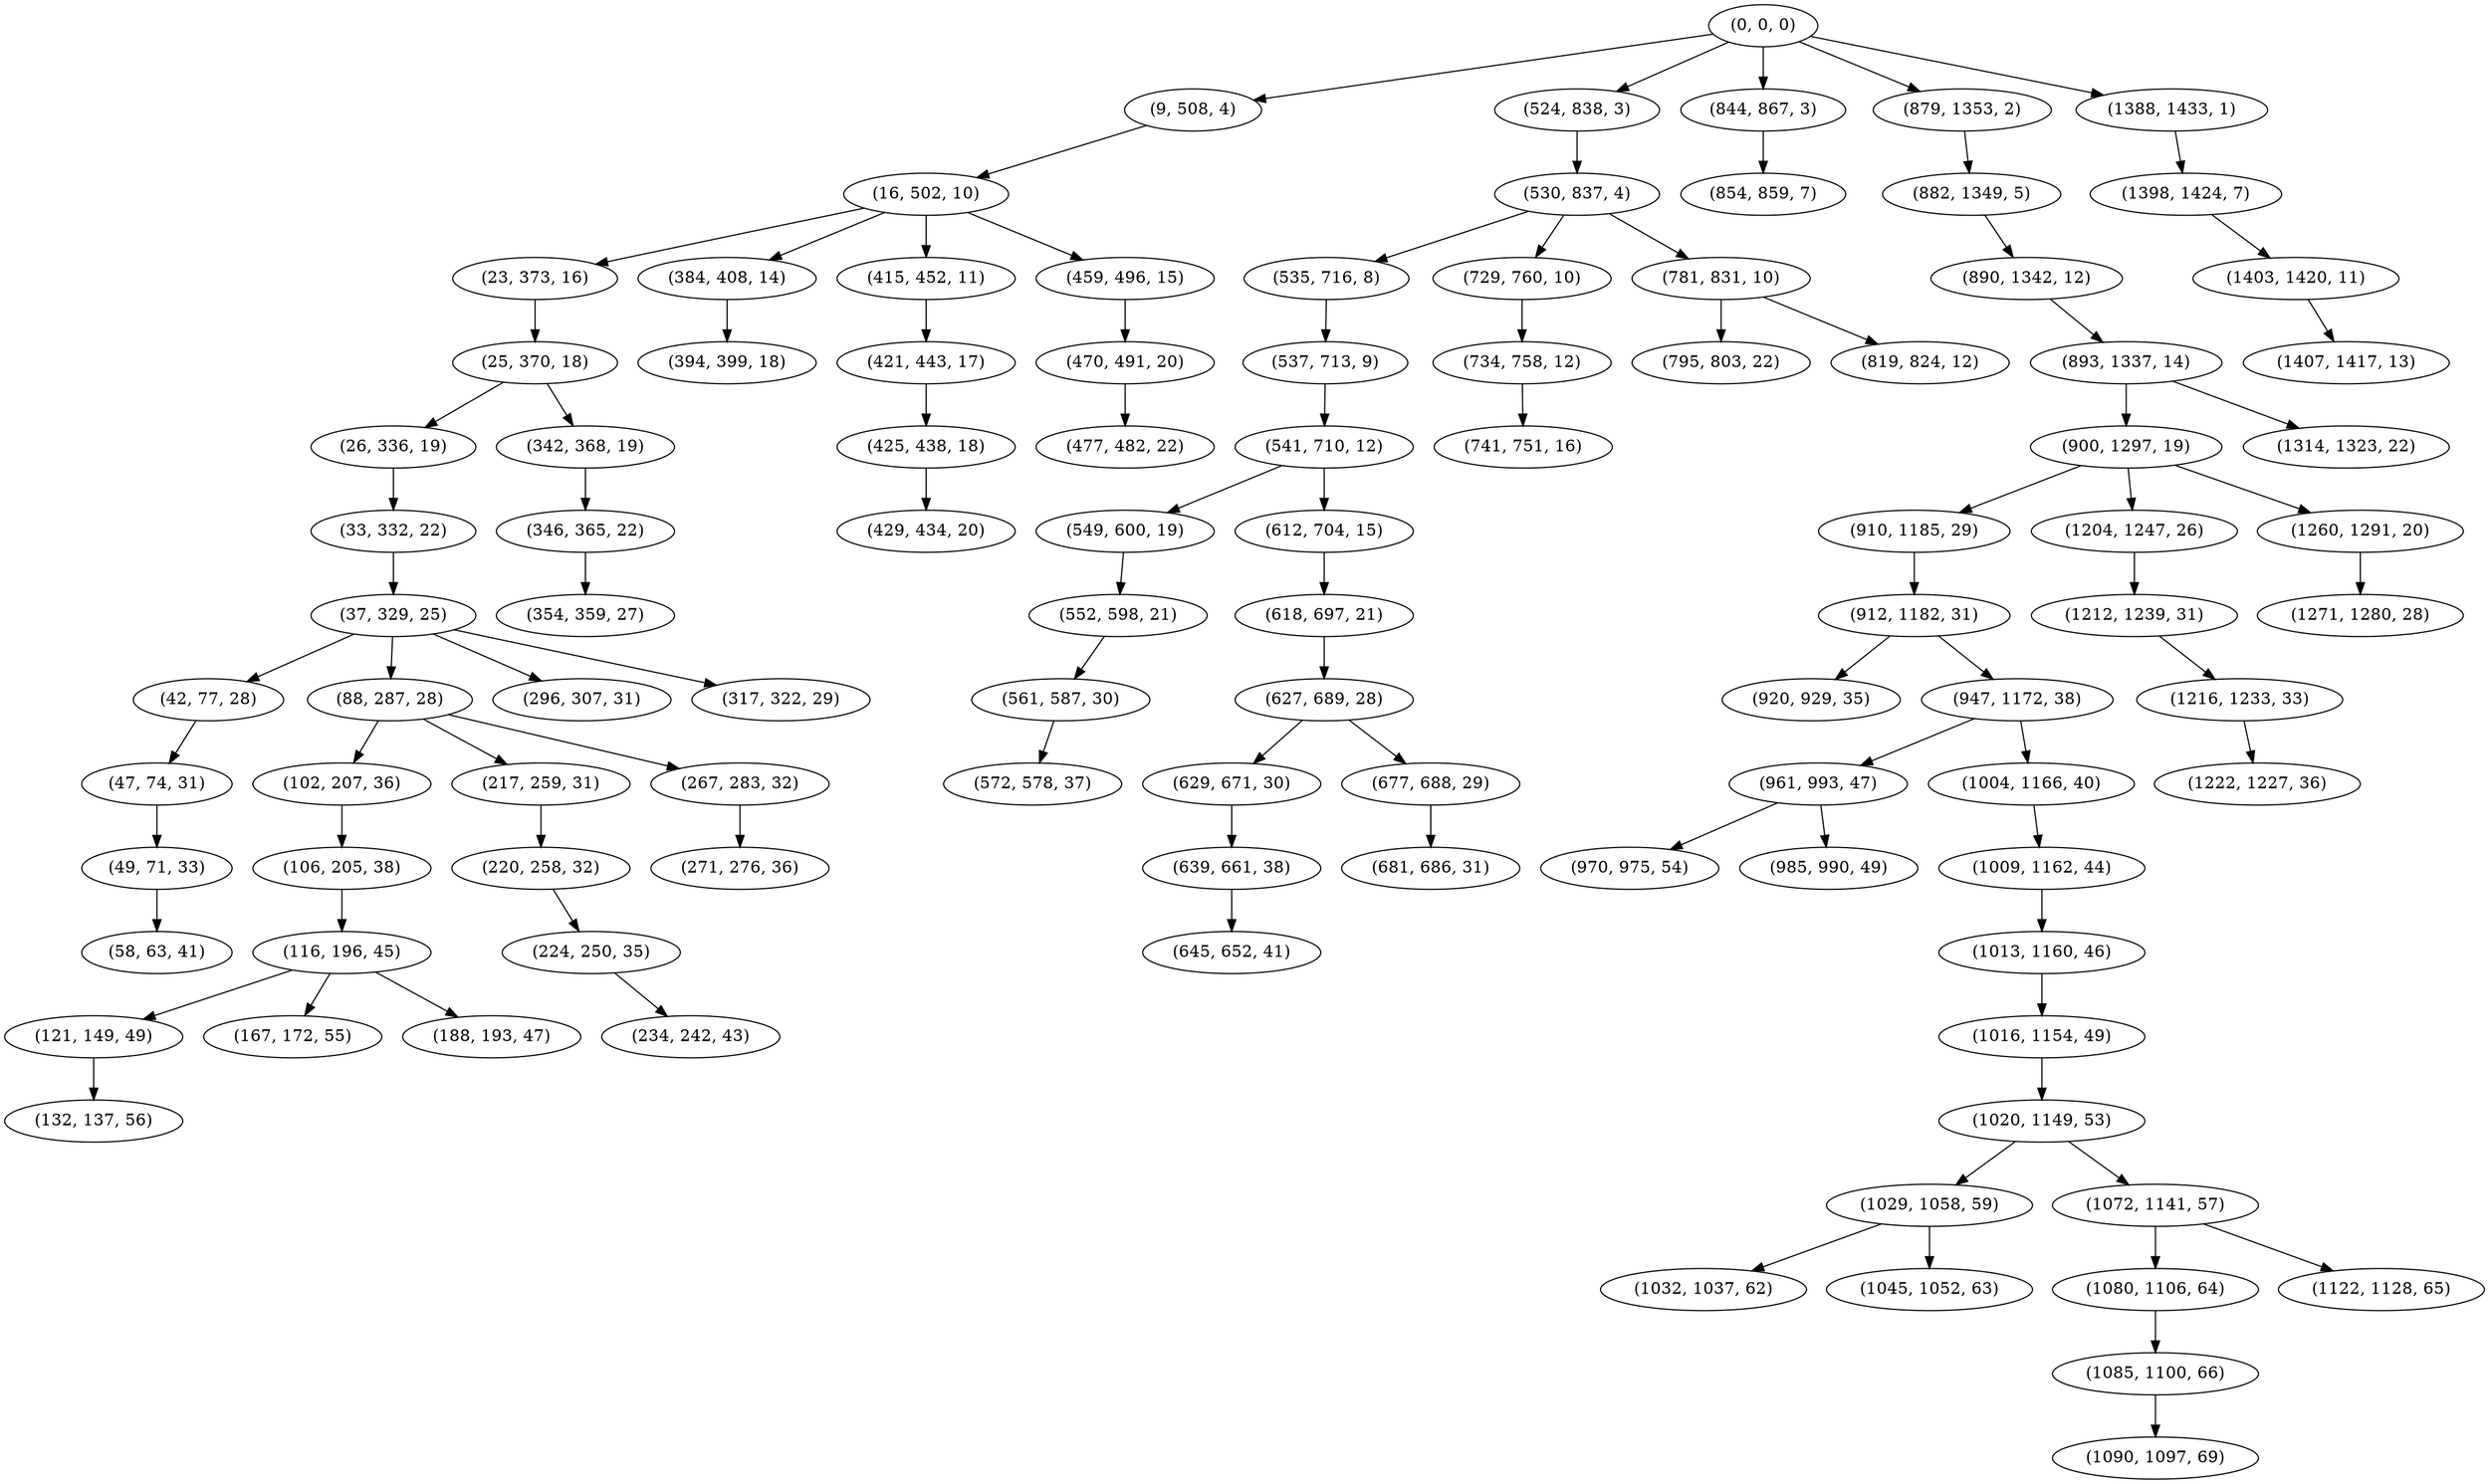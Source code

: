 digraph tree {
    "(0, 0, 0)";
    "(9, 508, 4)";
    "(16, 502, 10)";
    "(23, 373, 16)";
    "(25, 370, 18)";
    "(26, 336, 19)";
    "(33, 332, 22)";
    "(37, 329, 25)";
    "(42, 77, 28)";
    "(47, 74, 31)";
    "(49, 71, 33)";
    "(58, 63, 41)";
    "(88, 287, 28)";
    "(102, 207, 36)";
    "(106, 205, 38)";
    "(116, 196, 45)";
    "(121, 149, 49)";
    "(132, 137, 56)";
    "(167, 172, 55)";
    "(188, 193, 47)";
    "(217, 259, 31)";
    "(220, 258, 32)";
    "(224, 250, 35)";
    "(234, 242, 43)";
    "(267, 283, 32)";
    "(271, 276, 36)";
    "(296, 307, 31)";
    "(317, 322, 29)";
    "(342, 368, 19)";
    "(346, 365, 22)";
    "(354, 359, 27)";
    "(384, 408, 14)";
    "(394, 399, 18)";
    "(415, 452, 11)";
    "(421, 443, 17)";
    "(425, 438, 18)";
    "(429, 434, 20)";
    "(459, 496, 15)";
    "(470, 491, 20)";
    "(477, 482, 22)";
    "(524, 838, 3)";
    "(530, 837, 4)";
    "(535, 716, 8)";
    "(537, 713, 9)";
    "(541, 710, 12)";
    "(549, 600, 19)";
    "(552, 598, 21)";
    "(561, 587, 30)";
    "(572, 578, 37)";
    "(612, 704, 15)";
    "(618, 697, 21)";
    "(627, 689, 28)";
    "(629, 671, 30)";
    "(639, 661, 38)";
    "(645, 652, 41)";
    "(677, 688, 29)";
    "(681, 686, 31)";
    "(729, 760, 10)";
    "(734, 758, 12)";
    "(741, 751, 16)";
    "(781, 831, 10)";
    "(795, 803, 22)";
    "(819, 824, 12)";
    "(844, 867, 3)";
    "(854, 859, 7)";
    "(879, 1353, 2)";
    "(882, 1349, 5)";
    "(890, 1342, 12)";
    "(893, 1337, 14)";
    "(900, 1297, 19)";
    "(910, 1185, 29)";
    "(912, 1182, 31)";
    "(920, 929, 35)";
    "(947, 1172, 38)";
    "(961, 993, 47)";
    "(970, 975, 54)";
    "(985, 990, 49)";
    "(1004, 1166, 40)";
    "(1009, 1162, 44)";
    "(1013, 1160, 46)";
    "(1016, 1154, 49)";
    "(1020, 1149, 53)";
    "(1029, 1058, 59)";
    "(1032, 1037, 62)";
    "(1045, 1052, 63)";
    "(1072, 1141, 57)";
    "(1080, 1106, 64)";
    "(1085, 1100, 66)";
    "(1090, 1097, 69)";
    "(1122, 1128, 65)";
    "(1204, 1247, 26)";
    "(1212, 1239, 31)";
    "(1216, 1233, 33)";
    "(1222, 1227, 36)";
    "(1260, 1291, 20)";
    "(1271, 1280, 28)";
    "(1314, 1323, 22)";
    "(1388, 1433, 1)";
    "(1398, 1424, 7)";
    "(1403, 1420, 11)";
    "(1407, 1417, 13)";
    "(0, 0, 0)" -> "(9, 508, 4)";
    "(0, 0, 0)" -> "(524, 838, 3)";
    "(0, 0, 0)" -> "(844, 867, 3)";
    "(0, 0, 0)" -> "(879, 1353, 2)";
    "(0, 0, 0)" -> "(1388, 1433, 1)";
    "(9, 508, 4)" -> "(16, 502, 10)";
    "(16, 502, 10)" -> "(23, 373, 16)";
    "(16, 502, 10)" -> "(384, 408, 14)";
    "(16, 502, 10)" -> "(415, 452, 11)";
    "(16, 502, 10)" -> "(459, 496, 15)";
    "(23, 373, 16)" -> "(25, 370, 18)";
    "(25, 370, 18)" -> "(26, 336, 19)";
    "(25, 370, 18)" -> "(342, 368, 19)";
    "(26, 336, 19)" -> "(33, 332, 22)";
    "(33, 332, 22)" -> "(37, 329, 25)";
    "(37, 329, 25)" -> "(42, 77, 28)";
    "(37, 329, 25)" -> "(88, 287, 28)";
    "(37, 329, 25)" -> "(296, 307, 31)";
    "(37, 329, 25)" -> "(317, 322, 29)";
    "(42, 77, 28)" -> "(47, 74, 31)";
    "(47, 74, 31)" -> "(49, 71, 33)";
    "(49, 71, 33)" -> "(58, 63, 41)";
    "(88, 287, 28)" -> "(102, 207, 36)";
    "(88, 287, 28)" -> "(217, 259, 31)";
    "(88, 287, 28)" -> "(267, 283, 32)";
    "(102, 207, 36)" -> "(106, 205, 38)";
    "(106, 205, 38)" -> "(116, 196, 45)";
    "(116, 196, 45)" -> "(121, 149, 49)";
    "(116, 196, 45)" -> "(167, 172, 55)";
    "(116, 196, 45)" -> "(188, 193, 47)";
    "(121, 149, 49)" -> "(132, 137, 56)";
    "(217, 259, 31)" -> "(220, 258, 32)";
    "(220, 258, 32)" -> "(224, 250, 35)";
    "(224, 250, 35)" -> "(234, 242, 43)";
    "(267, 283, 32)" -> "(271, 276, 36)";
    "(342, 368, 19)" -> "(346, 365, 22)";
    "(346, 365, 22)" -> "(354, 359, 27)";
    "(384, 408, 14)" -> "(394, 399, 18)";
    "(415, 452, 11)" -> "(421, 443, 17)";
    "(421, 443, 17)" -> "(425, 438, 18)";
    "(425, 438, 18)" -> "(429, 434, 20)";
    "(459, 496, 15)" -> "(470, 491, 20)";
    "(470, 491, 20)" -> "(477, 482, 22)";
    "(524, 838, 3)" -> "(530, 837, 4)";
    "(530, 837, 4)" -> "(535, 716, 8)";
    "(530, 837, 4)" -> "(729, 760, 10)";
    "(530, 837, 4)" -> "(781, 831, 10)";
    "(535, 716, 8)" -> "(537, 713, 9)";
    "(537, 713, 9)" -> "(541, 710, 12)";
    "(541, 710, 12)" -> "(549, 600, 19)";
    "(541, 710, 12)" -> "(612, 704, 15)";
    "(549, 600, 19)" -> "(552, 598, 21)";
    "(552, 598, 21)" -> "(561, 587, 30)";
    "(561, 587, 30)" -> "(572, 578, 37)";
    "(612, 704, 15)" -> "(618, 697, 21)";
    "(618, 697, 21)" -> "(627, 689, 28)";
    "(627, 689, 28)" -> "(629, 671, 30)";
    "(627, 689, 28)" -> "(677, 688, 29)";
    "(629, 671, 30)" -> "(639, 661, 38)";
    "(639, 661, 38)" -> "(645, 652, 41)";
    "(677, 688, 29)" -> "(681, 686, 31)";
    "(729, 760, 10)" -> "(734, 758, 12)";
    "(734, 758, 12)" -> "(741, 751, 16)";
    "(781, 831, 10)" -> "(795, 803, 22)";
    "(781, 831, 10)" -> "(819, 824, 12)";
    "(844, 867, 3)" -> "(854, 859, 7)";
    "(879, 1353, 2)" -> "(882, 1349, 5)";
    "(882, 1349, 5)" -> "(890, 1342, 12)";
    "(890, 1342, 12)" -> "(893, 1337, 14)";
    "(893, 1337, 14)" -> "(900, 1297, 19)";
    "(893, 1337, 14)" -> "(1314, 1323, 22)";
    "(900, 1297, 19)" -> "(910, 1185, 29)";
    "(900, 1297, 19)" -> "(1204, 1247, 26)";
    "(900, 1297, 19)" -> "(1260, 1291, 20)";
    "(910, 1185, 29)" -> "(912, 1182, 31)";
    "(912, 1182, 31)" -> "(920, 929, 35)";
    "(912, 1182, 31)" -> "(947, 1172, 38)";
    "(947, 1172, 38)" -> "(961, 993, 47)";
    "(947, 1172, 38)" -> "(1004, 1166, 40)";
    "(961, 993, 47)" -> "(970, 975, 54)";
    "(961, 993, 47)" -> "(985, 990, 49)";
    "(1004, 1166, 40)" -> "(1009, 1162, 44)";
    "(1009, 1162, 44)" -> "(1013, 1160, 46)";
    "(1013, 1160, 46)" -> "(1016, 1154, 49)";
    "(1016, 1154, 49)" -> "(1020, 1149, 53)";
    "(1020, 1149, 53)" -> "(1029, 1058, 59)";
    "(1020, 1149, 53)" -> "(1072, 1141, 57)";
    "(1029, 1058, 59)" -> "(1032, 1037, 62)";
    "(1029, 1058, 59)" -> "(1045, 1052, 63)";
    "(1072, 1141, 57)" -> "(1080, 1106, 64)";
    "(1072, 1141, 57)" -> "(1122, 1128, 65)";
    "(1080, 1106, 64)" -> "(1085, 1100, 66)";
    "(1085, 1100, 66)" -> "(1090, 1097, 69)";
    "(1204, 1247, 26)" -> "(1212, 1239, 31)";
    "(1212, 1239, 31)" -> "(1216, 1233, 33)";
    "(1216, 1233, 33)" -> "(1222, 1227, 36)";
    "(1260, 1291, 20)" -> "(1271, 1280, 28)";
    "(1388, 1433, 1)" -> "(1398, 1424, 7)";
    "(1398, 1424, 7)" -> "(1403, 1420, 11)";
    "(1403, 1420, 11)" -> "(1407, 1417, 13)";
}
